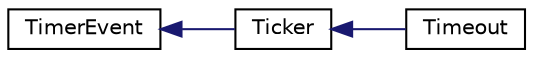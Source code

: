 digraph "Graphical Class Hierarchy"
{
 // LATEX_PDF_SIZE
  edge [fontname="Helvetica",fontsize="10",labelfontname="Helvetica",labelfontsize="10"];
  node [fontname="Helvetica",fontsize="10",shape=record];
  rankdir="LR";
  Node0 [label="TimerEvent",height=0.2,width=0.4,color="black", fillcolor="white", style="filled",URL="$classmbed_1_1_timer_event.html",tooltip=" "];
  Node0 -> Node1 [dir="back",color="midnightblue",fontsize="10",style="solid",fontname="Helvetica"];
  Node1 [label="Ticker",height=0.2,width=0.4,color="black", fillcolor="white", style="filled",URL="$classmbed_1_1_ticker.html",tooltip=" "];
  Node1 -> Node2 [dir="back",color="midnightblue",fontsize="10",style="solid",fontname="Helvetica"];
  Node2 [label="Timeout",height=0.2,width=0.4,color="black", fillcolor="white", style="filled",URL="$classmbed_1_1_timeout.html",tooltip=" "];
}
